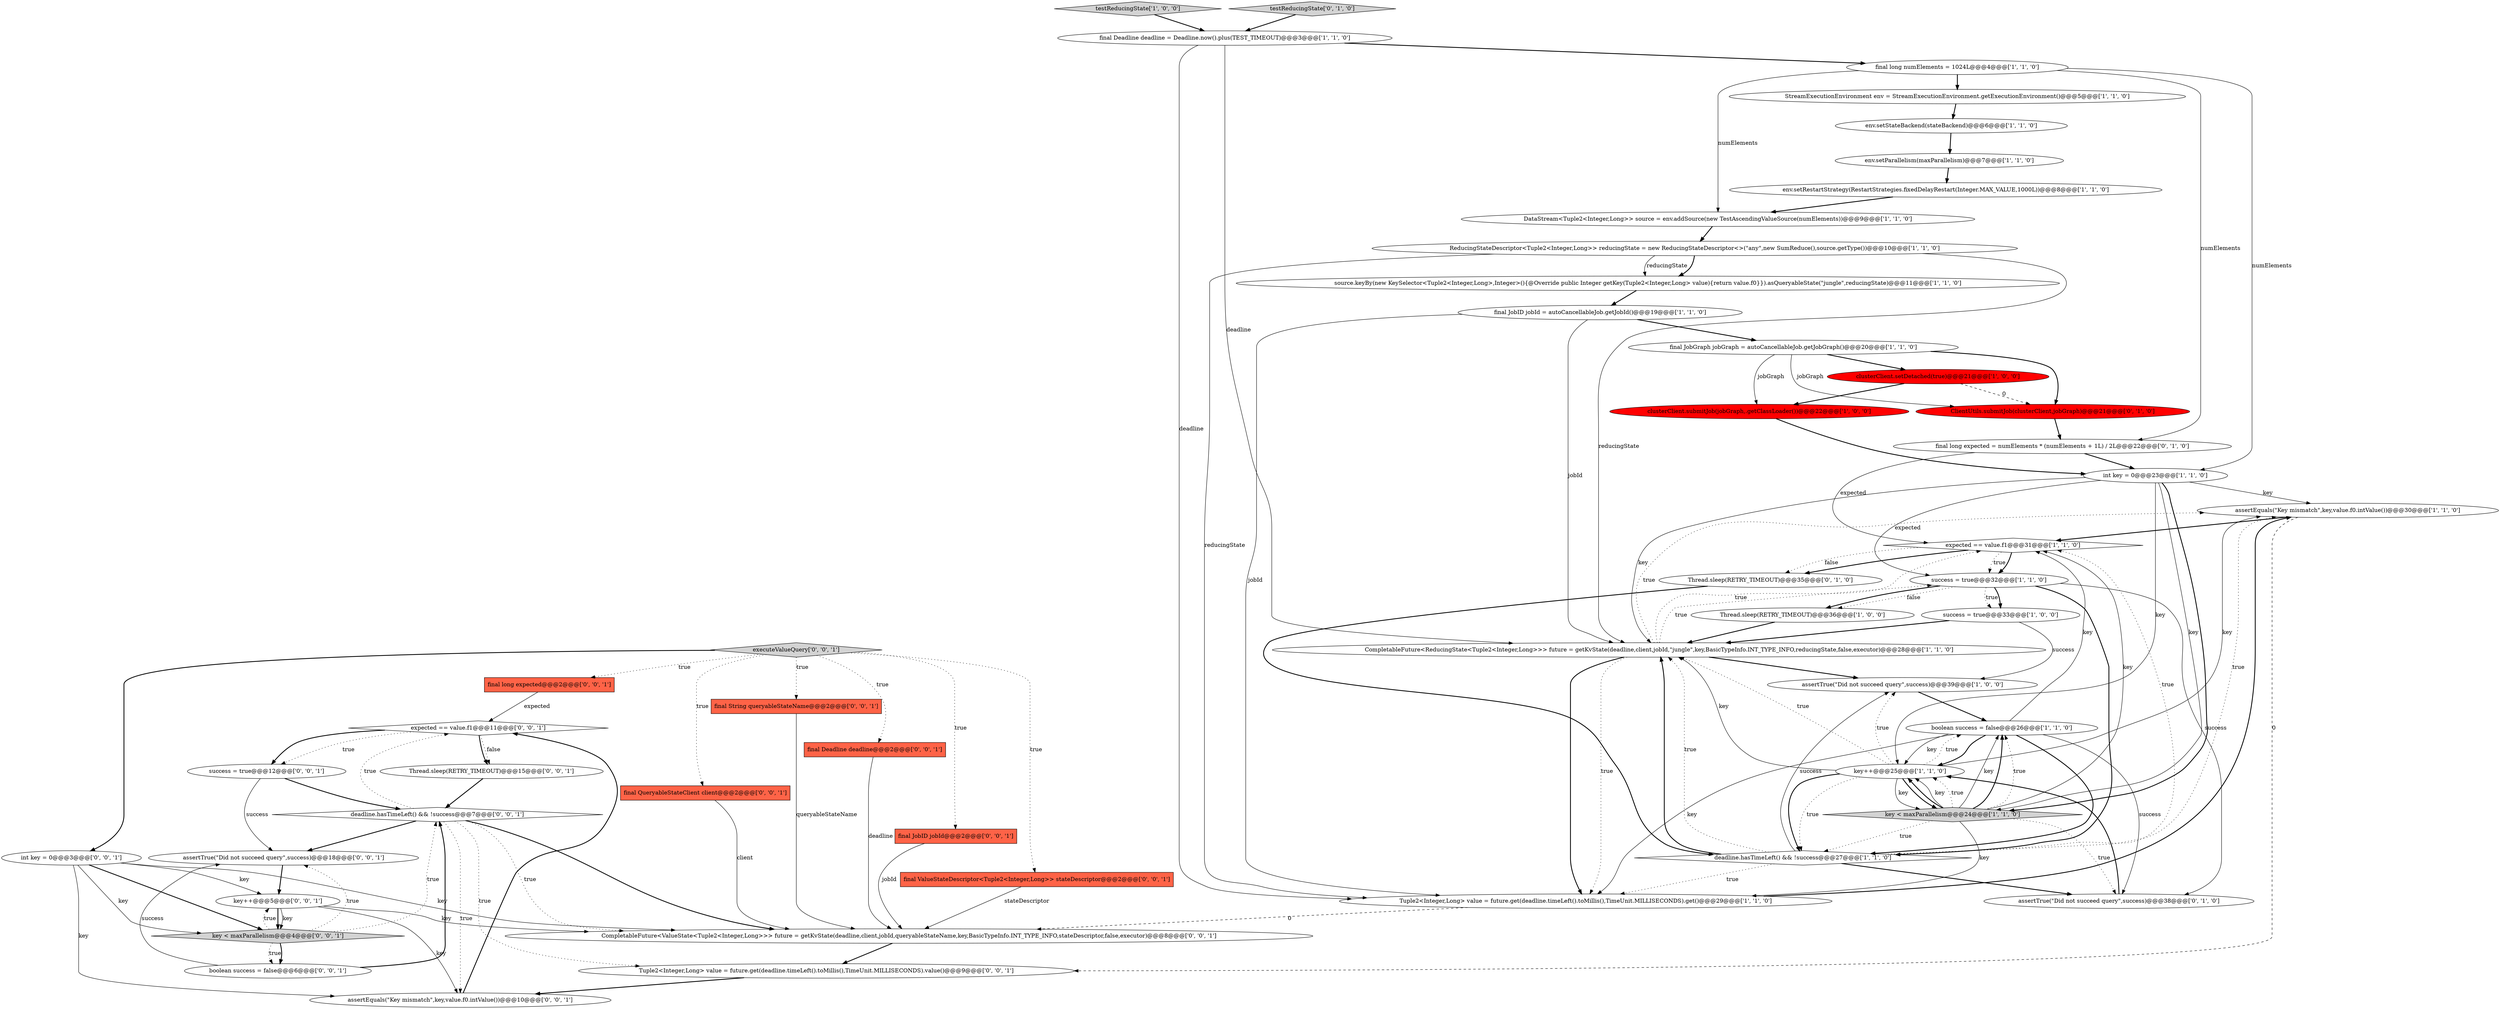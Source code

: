digraph {
42 [style = filled, label = "final long expected@@@2@@@['0', '0', '1']", fillcolor = tomato, shape = box image = "AAA0AAABBB3BBB"];
37 [style = filled, label = "deadline.hasTimeLeft() && !success@@@7@@@['0', '0', '1']", fillcolor = white, shape = diamond image = "AAA0AAABBB3BBB"];
41 [style = filled, label = "executeValueQuery['0', '0', '1']", fillcolor = lightgray, shape = diamond image = "AAA0AAABBB3BBB"];
28 [style = filled, label = "final long expected = numElements * (numElements + 1L) / 2L@@@22@@@['0', '1', '0']", fillcolor = white, shape = ellipse image = "AAA0AAABBB2BBB"];
32 [style = filled, label = "expected == value.f1@@@11@@@['0', '0', '1']", fillcolor = white, shape = diamond image = "AAA0AAABBB3BBB"];
19 [style = filled, label = "key++@@@25@@@['1', '1', '0']", fillcolor = white, shape = ellipse image = "AAA0AAABBB1BBB"];
11 [style = filled, label = "final Deadline deadline = Deadline.now().plus(TEST_TIMEOUT)@@@3@@@['1', '1', '0']", fillcolor = white, shape = ellipse image = "AAA0AAABBB1BBB"];
12 [style = filled, label = "StreamExecutionEnvironment env = StreamExecutionEnvironment.getExecutionEnvironment()@@@5@@@['1', '1', '0']", fillcolor = white, shape = ellipse image = "AAA0AAABBB1BBB"];
49 [style = filled, label = "Thread.sleep(RETRY_TIMEOUT)@@@15@@@['0', '0', '1']", fillcolor = white, shape = ellipse image = "AAA0AAABBB3BBB"];
16 [style = filled, label = "CompletableFuture<ReducingState<Tuple2<Integer,Long>>> future = getKvState(deadline,client,jobId,\"jungle\",key,BasicTypeInfo.INT_TYPE_INFO,reducingState,false,executor)@@@28@@@['1', '1', '0']", fillcolor = white, shape = ellipse image = "AAA0AAABBB1BBB"];
14 [style = filled, label = "testReducingState['1', '0', '0']", fillcolor = lightgray, shape = diamond image = "AAA0AAABBB1BBB"];
24 [style = filled, label = "success = true@@@33@@@['1', '0', '0']", fillcolor = white, shape = ellipse image = "AAA0AAABBB1BBB"];
15 [style = filled, label = "final JobGraph jobGraph = autoCancellableJob.getJobGraph()@@@20@@@['1', '1', '0']", fillcolor = white, shape = ellipse image = "AAA0AAABBB1BBB"];
31 [style = filled, label = "assertTrue(\"Did not succeed query\",success)@@@38@@@['0', '1', '0']", fillcolor = white, shape = ellipse image = "AAA0AAABBB2BBB"];
21 [style = filled, label = "assertEquals(\"Key mismatch\",key,value.f0.intValue())@@@30@@@['1', '1', '0']", fillcolor = white, shape = ellipse image = "AAA0AAABBB1BBB"];
35 [style = filled, label = "final String queryableStateName@@@2@@@['0', '0', '1']", fillcolor = tomato, shape = box image = "AAA0AAABBB3BBB"];
23 [style = filled, label = "success = true@@@32@@@['1', '1', '0']", fillcolor = white, shape = ellipse image = "AAA0AAABBB1BBB"];
4 [style = filled, label = "boolean success = false@@@26@@@['1', '1', '0']", fillcolor = white, shape = ellipse image = "AAA0AAABBB1BBB"];
10 [style = filled, label = "Thread.sleep(RETRY_TIMEOUT)@@@36@@@['1', '0', '0']", fillcolor = white, shape = ellipse image = "AAA0AAABBB1BBB"];
3 [style = filled, label = "env.setParallelism(maxParallelism)@@@7@@@['1', '1', '0']", fillcolor = white, shape = ellipse image = "AAA0AAABBB1BBB"];
40 [style = filled, label = "boolean success = false@@@6@@@['0', '0', '1']", fillcolor = white, shape = ellipse image = "AAA0AAABBB3BBB"];
46 [style = filled, label = "CompletableFuture<ValueState<Tuple2<Integer,Long>>> future = getKvState(deadline,client,jobId,queryableStateName,key,BasicTypeInfo.INT_TYPE_INFO,stateDescriptor,false,executor)@@@8@@@['0', '0', '1']", fillcolor = white, shape = ellipse image = "AAA0AAABBB3BBB"];
7 [style = filled, label = "env.setRestartStrategy(RestartStrategies.fixedDelayRestart(Integer.MAX_VALUE,1000L))@@@8@@@['1', '1', '0']", fillcolor = white, shape = ellipse image = "AAA0AAABBB1BBB"];
27 [style = filled, label = "Thread.sleep(RETRY_TIMEOUT)@@@35@@@['0', '1', '0']", fillcolor = white, shape = ellipse image = "AAA0AAABBB2BBB"];
18 [style = filled, label = "clusterClient.setDetached(true)@@@21@@@['1', '0', '0']", fillcolor = red, shape = ellipse image = "AAA1AAABBB1BBB"];
33 [style = filled, label = "key++@@@5@@@['0', '0', '1']", fillcolor = white, shape = ellipse image = "AAA0AAABBB3BBB"];
6 [style = filled, label = "int key = 0@@@23@@@['1', '1', '0']", fillcolor = white, shape = ellipse image = "AAA0AAABBB1BBB"];
20 [style = filled, label = "deadline.hasTimeLeft() && !success@@@27@@@['1', '1', '0']", fillcolor = white, shape = diamond image = "AAA0AAABBB1BBB"];
1 [style = filled, label = "Tuple2<Integer,Long> value = future.get(deadline.timeLeft().toMillis(),TimeUnit.MILLISECONDS).get()@@@29@@@['1', '1', '0']", fillcolor = white, shape = ellipse image = "AAA0AAABBB1BBB"];
17 [style = filled, label = "DataStream<Tuple2<Integer,Long>> source = env.addSource(new TestAscendingValueSource(numElements))@@@9@@@['1', '1', '0']", fillcolor = white, shape = ellipse image = "AAA0AAABBB1BBB"];
22 [style = filled, label = "env.setStateBackend(stateBackend)@@@6@@@['1', '1', '0']", fillcolor = white, shape = ellipse image = "AAA0AAABBB1BBB"];
2 [style = filled, label = "expected == value.f1@@@31@@@['1', '1', '0']", fillcolor = white, shape = diamond image = "AAA0AAABBB1BBB"];
38 [style = filled, label = "final Deadline deadline@@@2@@@['0', '0', '1']", fillcolor = tomato, shape = box image = "AAA0AAABBB3BBB"];
43 [style = filled, label = "Tuple2<Integer,Long> value = future.get(deadline.timeLeft().toMillis(),TimeUnit.MILLISECONDS).value()@@@9@@@['0', '0', '1']", fillcolor = white, shape = ellipse image = "AAA0AAABBB3BBB"];
44 [style = filled, label = "int key = 0@@@3@@@['0', '0', '1']", fillcolor = white, shape = ellipse image = "AAA0AAABBB3BBB"];
47 [style = filled, label = "success = true@@@12@@@['0', '0', '1']", fillcolor = white, shape = ellipse image = "AAA0AAABBB3BBB"];
9 [style = filled, label = "final long numElements = 1024L@@@4@@@['1', '1', '0']", fillcolor = white, shape = ellipse image = "AAA0AAABBB1BBB"];
50 [style = filled, label = "assertEquals(\"Key mismatch\",key,value.f0.intValue())@@@10@@@['0', '0', '1']", fillcolor = white, shape = ellipse image = "AAA0AAABBB3BBB"];
5 [style = filled, label = "clusterClient.submitJob(jobGraph,.getClassLoader())@@@22@@@['1', '0', '0']", fillcolor = red, shape = ellipse image = "AAA1AAABBB1BBB"];
8 [style = filled, label = "key < maxParallelism@@@24@@@['1', '1', '0']", fillcolor = lightgray, shape = diamond image = "AAA0AAABBB1BBB"];
25 [style = filled, label = "source.keyBy(new KeySelector<Tuple2<Integer,Long>,Integer>(){@Override public Integer getKey(Tuple2<Integer,Long> value){return value.f0}}).asQueryableState(\"jungle\",reducingState)@@@11@@@['1', '1', '0']", fillcolor = white, shape = ellipse image = "AAA0AAABBB1BBB"];
29 [style = filled, label = "testReducingState['0', '1', '0']", fillcolor = lightgray, shape = diamond image = "AAA0AAABBB2BBB"];
26 [style = filled, label = "final JobID jobId = autoCancellableJob.getJobId()@@@19@@@['1', '1', '0']", fillcolor = white, shape = ellipse image = "AAA0AAABBB1BBB"];
48 [style = filled, label = "final QueryableStateClient client@@@2@@@['0', '0', '1']", fillcolor = tomato, shape = box image = "AAA0AAABBB3BBB"];
30 [style = filled, label = "ClientUtils.submitJob(clusterClient,jobGraph)@@@21@@@['0', '1', '0']", fillcolor = red, shape = ellipse image = "AAA1AAABBB2BBB"];
45 [style = filled, label = "key < maxParallelism@@@4@@@['0', '0', '1']", fillcolor = lightgray, shape = diamond image = "AAA0AAABBB3BBB"];
0 [style = filled, label = "ReducingStateDescriptor<Tuple2<Integer,Long>> reducingState = new ReducingStateDescriptor<>(\"any\",new SumReduce(),source.getType())@@@10@@@['1', '1', '0']", fillcolor = white, shape = ellipse image = "AAA0AAABBB1BBB"];
34 [style = filled, label = "assertTrue(\"Did not succeed query\",success)@@@18@@@['0', '0', '1']", fillcolor = white, shape = ellipse image = "AAA0AAABBB3BBB"];
39 [style = filled, label = "final JobID jobId@@@2@@@['0', '0', '1']", fillcolor = tomato, shape = box image = "AAA0AAABBB3BBB"];
36 [style = filled, label = "final ValueStateDescriptor<Tuple2<Integer,Long>> stateDescriptor@@@2@@@['0', '0', '1']", fillcolor = tomato, shape = box image = "AAA0AAABBB3BBB"];
13 [style = filled, label = "assertTrue(\"Did not succeed query\",success)@@@39@@@['1', '0', '0']", fillcolor = white, shape = ellipse image = "AAA0AAABBB1BBB"];
50->32 [style = bold, label=""];
0->1 [style = solid, label="reducingState"];
28->6 [style = bold, label=""];
33->50 [style = solid, label="key"];
18->30 [style = dashed, label="0"];
4->19 [style = solid, label="key"];
23->31 [style = solid, label="success"];
2->23 [style = dotted, label="true"];
47->37 [style = bold, label=""];
11->9 [style = bold, label=""];
41->38 [style = dotted, label="true"];
8->19 [style = solid, label="key"];
8->4 [style = dotted, label="true"];
21->2 [style = bold, label=""];
41->36 [style = dotted, label="true"];
2->23 [style = bold, label=""];
45->40 [style = dotted, label="true"];
19->16 [style = solid, label="key"];
30->28 [style = bold, label=""];
20->16 [style = bold, label=""];
37->50 [style = dotted, label="true"];
0->25 [style = bold, label=""];
1->21 [style = bold, label=""];
44->45 [style = solid, label="key"];
28->2 [style = solid, label="expected"];
26->15 [style = bold, label=""];
6->19 [style = solid, label="key"];
33->45 [style = bold, label=""];
39->46 [style = solid, label="jobId"];
8->20 [style = dotted, label="true"];
41->42 [style = dotted, label="true"];
8->4 [style = bold, label=""];
19->8 [style = solid, label="key"];
0->25 [style = solid, label="reducingState"];
14->11 [style = bold, label=""];
4->2 [style = solid, label="key"];
12->22 [style = bold, label=""];
8->31 [style = dotted, label="true"];
40->37 [style = bold, label=""];
48->46 [style = solid, label="client"];
44->46 [style = solid, label="key"];
38->46 [style = solid, label="deadline"];
11->16 [style = solid, label="deadline"];
19->20 [style = bold, label=""];
32->49 [style = bold, label=""];
9->28 [style = solid, label="numElements"];
34->33 [style = bold, label=""];
4->19 [style = bold, label=""];
23->10 [style = dotted, label="false"];
11->1 [style = solid, label="deadline"];
20->31 [style = bold, label=""];
37->46 [style = dotted, label="true"];
2->27 [style = dotted, label="false"];
41->48 [style = dotted, label="true"];
37->46 [style = bold, label=""];
5->6 [style = bold, label=""];
16->1 [style = dotted, label="true"];
3->7 [style = bold, label=""];
19->4 [style = dotted, label="true"];
1->46 [style = dashed, label="0"];
32->47 [style = dotted, label="true"];
25->26 [style = bold, label=""];
23->10 [style = bold, label=""];
2->27 [style = bold, label=""];
16->21 [style = dotted, label="true"];
19->21 [style = solid, label="key"];
44->45 [style = bold, label=""];
27->20 [style = bold, label=""];
23->24 [style = dotted, label="true"];
29->11 [style = bold, label=""];
8->19 [style = dotted, label="true"];
24->13 [style = solid, label="success"];
46->43 [style = bold, label=""];
16->13 [style = bold, label=""];
23->20 [style = bold, label=""];
49->37 [style = bold, label=""];
15->5 [style = solid, label="jobGraph"];
7->17 [style = bold, label=""];
15->30 [style = solid, label="jobGraph"];
41->35 [style = dotted, label="true"];
45->34 [style = dotted, label="true"];
47->34 [style = solid, label="success"];
44->33 [style = solid, label="key"];
40->34 [style = solid, label="success"];
4->1 [style = solid, label="key"];
35->46 [style = solid, label="queryableStateName"];
6->16 [style = solid, label="key"];
37->43 [style = dotted, label="true"];
17->0 [style = bold, label=""];
20->1 [style = dotted, label="true"];
10->16 [style = bold, label=""];
6->23 [style = solid, label="expected"];
16->1 [style = bold, label=""];
37->32 [style = dotted, label="true"];
33->45 [style = solid, label="key"];
9->17 [style = solid, label="numElements"];
4->20 [style = bold, label=""];
33->46 [style = solid, label="key"];
20->13 [style = solid, label="success"];
9->12 [style = bold, label=""];
31->19 [style = bold, label=""];
45->40 [style = bold, label=""];
9->6 [style = solid, label="numElements"];
21->43 [style = dashed, label="0"];
43->50 [style = bold, label=""];
16->2 [style = dotted, label="true"];
8->19 [style = bold, label=""];
19->20 [style = dotted, label="true"];
36->46 [style = solid, label="stateDescriptor"];
45->37 [style = dotted, label="true"];
19->13 [style = dotted, label="true"];
15->30 [style = bold, label=""];
20->21 [style = dotted, label="true"];
32->49 [style = dotted, label="false"];
45->33 [style = dotted, label="true"];
41->39 [style = dotted, label="true"];
15->18 [style = bold, label=""];
16->23 [style = dotted, label="true"];
4->31 [style = solid, label="success"];
19->8 [style = bold, label=""];
8->4 [style = solid, label="key"];
22->3 [style = bold, label=""];
24->16 [style = bold, label=""];
8->1 [style = solid, label="key"];
6->21 [style = solid, label="key"];
23->24 [style = bold, label=""];
32->47 [style = bold, label=""];
6->8 [style = solid, label="key"];
18->5 [style = bold, label=""];
37->34 [style = bold, label=""];
6->8 [style = bold, label=""];
19->16 [style = dotted, label="true"];
20->2 [style = dotted, label="true"];
8->2 [style = solid, label="key"];
26->1 [style = solid, label="jobId"];
41->44 [style = bold, label=""];
26->16 [style = solid, label="jobId"];
44->50 [style = solid, label="key"];
13->4 [style = bold, label=""];
42->32 [style = solid, label="expected"];
20->16 [style = dotted, label="true"];
0->16 [style = solid, label="reducingState"];
}
